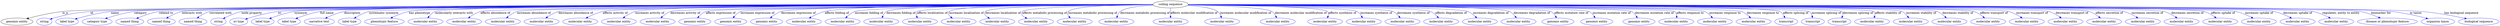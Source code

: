 digraph {
	graph [bb="0,0,9959.3,123"];
	node [label="\N"];
	"coding sequence"	 [height=0.5,
		label="coding sequence",
		pos="4694.7,105",
		width=1.9318];
	"genomic entity"	 [height=0.5,
		pos="63.694,18",
		width=1.7693];
	"coding sequence" -> "genomic entity"	 [label=is_a,
		lp="260.69,61.5",
		pos="e,103.34,32.1 4624.8,104.95 4075.8,104.5 475.61,100.34 249.69,69 202.35,62.432 149.98,47.332 112.9,35.257"];
	id	 [color=blue,
		height=0.5,
		label=string,
		pos="175.69,18",
		width=0.84854];
	"coding sequence" -> id	 [color=blue,
		label=id,
		lp="373.19,61.5",
		pos="e,199.48,29.683 4624.9,104.83 4085,103.45 588.12,93.58 367.69,69 298.99,61.339 281.35,57.636 215.69,36 213.44,35.256 211.13,34.426 \
208.83,33.541",
		style=solid];
	name	 [color=blue,
		height=0.5,
		label="label type",
		pos="269.69,18",
		width=1.2638];
	"coding sequence" -> name	 [color=blue,
		label=name,
		lp="470.19,61.5",
		pos="e,303.2,30.312 4625,104.88 4091.7,103.94 670.06,96.838 454.69,69 404.95,62.57 349.74,46.066 312.69,33.559",
		style=solid];
	category	 [color=blue,
		height=0.5,
		label="category type",
		pos="391.69,18",
		width=1.6249];
	"coding sequence" -> category	 [color=blue,
		label=category,
		lp="576.19,61.5",
		pos="e,426.77,32.459 4625.1,104.68 4091,102.21 657.48,85.666 552.69,69 512.28,62.572 468.08,47.995 436.24,36.065",
		style=solid];
	"related to"	 [color=blue,
		height=0.5,
		label="named thing",
		pos="523.69,18",
		width=1.5346];
	"coding sequence" -> "related to"	 [color=blue,
		label="related to",
		lp="681.69,61.5",
		pos="e,553.71,33.187 4624.8,104.72 4097,102.6 757.18,88.392 655.69,69 623.38,62.826 588.76,49.159 563.09,37.526",
		style=solid];
	"interacts with"	 [color=blue,
		height=0.5,
		label="named thing",
		pos="651.69,18",
		width=1.5346];
	"coding sequence" -> "interacts with"	 [color=blue,
		label="interacts with",
		lp="787.69,61.5",
		pos="e,675.64,34.403 4624.8,104.81 4104,103.34 848.53,93.193 750.69,69 727.15,63.177 702.9,50.811 684.3,39.715",
		style=solid];
	"correlated with"	 [color=blue,
		height=0.5,
		label="named thing",
		pos="779.69,18",
		width=1.5346];
	"coding sequence" -> "correlated with"	 [color=blue,
		label="correlated with",
		lp="902.69,61.5",
		pos="e,799.74,34.874 4625.1,104.87 4113.7,103.83 955.65,96.313 861.69,69 842.32,63.367 823.03,51.755 808.04,41.033",
		style=solid];
	"node property"	 [color=blue,
		height=0.5,
		label=string,
		pos="883.69,18",
		width=0.84854];
	"coding sequence" -> "node property"	 [color=blue,
		label="node property",
		lp="1027.7,61.5",
		pos="e,904.59,31.478 4625,104.74 4123.6,102.84 1081.7,90.443 989.69,69 962.44,62.646 934,48.484 913.44,36.693",
		style=solid];
	iri	 [color=blue,
		height=0.5,
		label="iri type",
		pos="968.69,18",
		width=1.011];
	"coding sequence" -> iri	 [color=blue,
		label=iri,
		lp="1140.2,61.5",
		pos="e,996.68,29.667 4625.1,104.81 4142.7,103.43 1312.9,94.304 1133.7,69 1088.8,62.654 1039.3,45.987 1006.3,33.42",
		style=solid];
	synonym	 [color=blue,
		height=0.5,
		label="label type",
		pos="1068.7,18",
		width=1.2638];
	"coding sequence" -> synonym	 [color=blue,
		label=synonym,
		lp="1229.2,61.5",
		pos="e,1097.1,32.082 4624.9,104.97 4147.4,104.7 1377.8,101.73 1203.7,69 1169.6,62.592 1132.9,48.191 1106.4,36.321",
		style=solid];
	"full name"	 [color=blue,
		height=0.5,
		label="label type",
		pos="1177.7,18",
		width=1.2638];
	"coding sequence" -> "full name"	 [color=blue,
		label="full name",
		lp="1337.2,61.5",
		pos="e,1205.9,32.199 4625.1,104.96 4157,104.6 1479.2,101.13 1310.7,69 1277.2,62.606 1241.1,48.278 1215,36.432",
		style=solid];
	description	 [color=blue,
		height=0.5,
		label="narrative text",
		pos="1298.7,18",
		width=1.6068];
	"coding sequence" -> description	 [color=blue,
		label=description,
		lp="1443.2,61.5",
		pos="e,1326.2,34.152 4625,104.63 4157.4,102.08 1493.9,86.808 1412.7,69 1385.5,63.028 1356.8,50.182 1335,38.878",
		style=solid];
	"systematic synonym"	 [color=blue,
		height=0.5,
		label="label type",
		pos="1419.7,18",
		width=1.2638];
	"coding sequence" -> "systematic synonym"	 [color=blue,
		label="systematic synonym",
		lp="1571.7,61.5",
		pos="e,1442.1,33.885 4624.9,104.67 4165.9,102.41 1593.6,88.883 1515.7,69 1492.6,63.119 1469,50.668 1451,39.541",
		style=solid];
	"has phenotype"	 [color=blue,
		height=0.5,
		label="phenotypic feature",
		pos="1559.7,18",
		width=2.1304];
	"coding sequence" -> "has phenotype"	 [color=blue,
		label="has phenotype",
		lp="1718.2,61.5",
		pos="e,1589.4,34.646 4625.1,104.94 4187.4,104.46 1827.4,100.45 1678.7,69 1650.7,63.073 1621.1,50.408 1598.4,39.183",
		style=solid];
	"molecularly interacts with"	 [color=blue,
		height=0.5,
		label="molecular entity",
		pos="1723.7,18",
		width=1.9137];
	"coding sequence" -> "molecularly interacts with"	 [color=blue,
		label="molecularly interacts with",
		lp="1858.2,61.5",
		pos="e,1739.1,35.55 4625,104.77 4189.2,103.23 1855.6,93.866 1786.7,69 1771.7,63.578 1757.6,52.945 1746.6,42.784",
		style=solid];
	"affects abundance of"	 [color=blue,
		height=0.5,
		label="molecular entity",
		pos="1879.7,18",
		width=1.9137];
	"coding sequence" -> "affects abundance of"	 [color=blue,
		label="affects abundance of",
		lp="2026.2,61.5",
		pos="e,1902.3,35.115 4625.1,104.56 4206,101.83 2035.7,86.869 1969.7,69 1948.8,63.338 1927.6,51.684 1911,40.944",
		style=solid];
	"increases abundance of"	 [color=blue,
		height=0.5,
		label="molecular entity",
		pos="2035.7,18",
		width=1.9137];
	"coding sequence" -> "increases abundance of"	 [color=blue,
		label="increases abundance of",
		lp="2181.2,61.5",
		pos="e,2056.4,35.349 4624.9,104.54 4219.2,101.8 2179.6,87.135 2117.7,69 2098.6,63.401 2079.6,52.029 2064.7,41.442",
		style=solid];
	"decreases abundance of"	 [color=blue,
		height=0.5,
		label="molecular entity",
		pos="2191.7,18",
		width=1.9137];
	"coding sequence" -> "decreases abundance of"	 [color=blue,
		label="decreases abundance of",
		lp="2347.2,61.5",
		pos="e,2214.6,35.104 4625,104.92 4241.2,104.39 2398.6,100.19 2282.7,69 2261.6,63.322 2240.2,51.667 2223.4,40.931",
		style=solid];
	"affects activity of"	 [color=blue,
		height=0.5,
		label="molecular entity",
		pos="2347.7,18",
		width=1.9137];
	"coding sequence" -> "affects activity of"	 [color=blue,
		label="affects activity of",
		lp="2507.7,61.5",
		pos="e,2375.6,34.608 4625.1,104.68 4258.9,102.89 2567.7,93.34 2459.7,69 2433.4,63.066 2405.8,50.572 2384.5,39.436",
		style=solid];
	"increases activity of"	 [color=blue,
		height=0.5,
		label="molecular entity",
		pos="2503.7,18",
		width=1.9137];
	"coding sequence" -> "increases activity of"	 [color=blue,
		label="increases activity of",
		lp="2648.2,61.5",
		pos="e,2526.3,35.087 4624.9,104.77 4271.7,103.49 2693.7,96.275 2593.7,69 2572.8,63.297 2551.6,51.64 2535,40.91",
		style=solid];
	"decreases activity of"	 [color=blue,
		height=0.5,
		label="molecular entity",
		pos="2659.7,18",
		width=1.9137];
	"coding sequence" -> "decreases activity of"	 [color=blue,
		label="decreases activity of",
		lp="2791.7,61.5",
		pos="e,2678.7,35.306 4624.9,104.82 4286.4,103.82 2827.4,97.854 2735.7,69 2717.9,63.394 2700.4,52.177 2686.7,41.687",
		style=solid];
	"affects expression of"	 [color=blue,
		height=0.5,
		label="genomic entity",
		pos="2810.7,18",
		width=1.7693];
	"coding sequence" -> "affects expression of"	 [color=blue,
		label="affects expression of",
		lp="2934.2,61.5",
		pos="e,2827.3,35.524 4624.9,104.83 4301.6,103.88 2961.5,98.193 2877.7,69 2861.9,63.491 2846.8,52.699 2835,42.456",
		style=solid];
	"increases expression of"	 [color=blue,
		height=0.5,
		label="genomic entity",
		pos="2955.7,18",
		width=1.7693];
	"coding sequence" -> "increases expression of"	 [color=blue,
		label="increases expression of",
		lp="3083.2,61.5",
		pos="e,2971.4,35.502 4625,104.75 4317.8,103.47 3096.2,96.67 3019.7,69 3004.4,63.462 2990,52.667 2978.7,42.43",
		style=solid];
	"decreases expression of"	 [color=blue,
		height=0.5,
		label="genomic entity",
		pos="3100.7,18",
		width=1.7693];
	"coding sequence" -> "decreases expression of"	 [color=blue,
		label="decreases expression of",
		lp="3245.2,61.5",
		pos="e,3120.8,35.279 4624.9,104.38 4336.6,101.71 3250.5,90.246 3180.7,69 3162,63.303 3143.4,51.924 3128.9,41.358",
		style=solid];
	"affects folding of"	 [color=blue,
		height=0.5,
		label="molecular entity",
		pos="3251.7,18",
		width=1.9137];
	"coding sequence" -> "affects folding of"	 [color=blue,
		label="affects folding of",
		lp="3397.7,61.5",
		pos="e,3276.9,35.021 4625.2,104 4358.6,100.04 3412.8,84.94 3350.7,69 3327.7,63.093 3303.9,51.105 3285.5,40.235",
		style=solid];
	"increases folding of"	 [color=blue,
		height=0.5,
		label="molecular entity",
		pos="3407.7,18",
		width=1.9137];
	"coding sequence" -> "increases folding of"	 [color=blue,
		label="increases folding of",
		lp="3527.7,61.5",
		pos="e,3424.3,35.717 4625.1,104.14 4374.3,100.87 3528.1,88.461 3473.7,69 3458.2,63.45 3443.4,52.763 3431.8,42.6",
		style=solid];
	"decreases folding of"	 [color=blue,
		height=0.5,
		label="molecular entity",
		pos="3563.7,18",
		width=1.9137];
	"coding sequence" -> "decreases folding of"	 [color=blue,
		label="decreases folding of",
		lp="3657.7,61.5",
		pos="e,3572.2,36.03 4625.2,104.34 4391.7,101.92 3648.2,92.403 3602.7,69 3592.3,63.664 3583.9,54.177 3577.6,44.821",
		style=solid];
	"affects localization of"	 [color=blue,
		height=0.5,
		label="molecular entity",
		pos="3719.7,18",
		width=1.9137];
	"coding sequence" -> "affects localization of"	 [color=blue,
		label="affects localization of",
		lp="3782.7,61.5",
		pos="e,3715.7,36.094 4625,103.65 4405.2,99.231 3739.9,84.595 3723.7,69 3717.6,63.142 3715.5,54.581 3715.2,46.14",
		style=solid];
	"increases localization of"	 [color=blue,
		height=0.5,
		label="molecular entity",
		pos="3875.7,18",
		width=1.9137];
	"coding sequence" -> "increases localization of"	 [color=blue,
		label="increases localization of",
		lp="3915.7,61.5",
		pos="e,3856.9,35.638 4624.9,104.62 4427.2,103.22 3876.3,96.812 3849.7,69 3842.8,61.822 3845.3,52.467 3850.8,43.732",
		style=solid];
	"decreases localization of"	 [color=blue,
		height=0.5,
		label="molecular entity",
		pos="4031.7,18",
		width=1.9137];
	"coding sequence" -> "decreases localization of"	 [color=blue,
		label="decreases localization of",
		lp="4056.7,61.5",
		pos="e,4004.3,34.58 4625.1,104 4451.5,101.18 4011.4,91.794 3989.7,69 3981.4,60.254 3987,50.085 3996.5,41.139",
		style=solid];
	"affects metabolic processing of"	 [color=blue,
		height=0.5,
		label="molecular entity",
		pos="4187.7,18",
		width=1.9137];
	"coding sequence" -> "affects metabolic processing of"	 [color=blue,
		label="affects metabolic processing of",
		lp="4217.2,61.5",
		pos="e,4152.2,33.618 4625.3,103.07 4478.5,98.636 4148.3,86.746 4131.7,69 4121.9,58.596 4130.5,47.851 4143.6,38.923",
		style=solid];
	"increases metabolic processing of"	 [color=blue,
		height=0.5,
		label="molecular entity",
		pos="4343.7,18",
		width=1.9137];
	"coding sequence" -> "increases metabolic processing of"	 [color=blue,
		label="increases metabolic processing of",
		lp="4401.7,61.5",
		pos="e,4320.8,34.996 4625.4,103.48 4520.3,100.44 4330.5,91.83 4309.7,69 4302.4,60.968 4306.3,51.231 4313.7,42.427",
		style=solid];
	"decreases metabolic processing of"	 [color=blue,
		height=0.5,
		label="molecular entity",
		pos="4499.7,18",
		width=1.9137];
	"coding sequence" -> "decreases metabolic processing of"	 [color=blue,
		label="decreases metabolic processing of",
		lp="4597.2,61.5",
		pos="e,4496.1,36.164 4626.8,100.79 4578.7,96.276 4520,87.145 4503.7,69 4498.2,62.865 4496.1,54.475 4495.8,46.272",
		style=solid];
	"affects molecular modification of"	 [color=blue,
		height=0.5,
		label="molecular entity",
		pos="4694.7,18",
		width=1.9137];
	"coding sequence" -> "affects molecular modification of"	 [color=blue,
		label="affects molecular modification of",
		lp="4786.7,61.5",
		pos="e,4694.7,36.003 4694.7,86.974 4694.7,75.192 4694.7,59.561 4694.7,46.158",
		style=solid];
	"increases molecular modification of"	 [color=blue,
		height=0.5,
		label="molecular entity",
		pos="4901.7,18",
		width=1.9137];
	"coding sequence" -> "increases molecular modification of"	 [color=blue,
		label="increases molecular modification of",
		lp="4990.2,61.5",
		pos="e,4898.3,36.187 4760.4,98.726 4805.9,93.185 4861.5,83.672 4879.7,69 4886.9,63.176 4891.8,54.515 4895.1,45.977",
		style=solid];
	"decreases molecular modification of"	 [color=blue,
		height=0.5,
		label="molecular entity",
		pos="5121.7,18",
		width=1.9137];
	"coding sequence" -> "decreases molecular modification of"	 [color=blue,
		label="decreases molecular modification of",
		lp="5207.2,61.5",
		pos="e,5116.2,36.17 4762.4,100.51 4872.4,92.982 5079,77.79 5092.7,69 5101.3,63.435 5107.7,54.33 5112.2,45.341",
		style=solid];
	"affects synthesis of"	 [color=blue,
		height=0.5,
		label="molecular entity",
		pos="5285.7,18",
		width=1.9137];
	"coding sequence" -> "affects synthesis of"	 [color=blue,
		label="affects synthesis of",
		lp="5368.2,61.5",
		pos="e,5303.9,35.641 4764,103.47 4921.2,99.661 5292.2,88.628 5310.7,69 5317.4,61.899 5315.2,52.663 5309.9,44.005",
		style=solid];
	"increases synthesis of"	 [color=blue,
		height=0.5,
		label="molecular entity",
		pos="5441.7,18",
		width=1.9137];
	"coding sequence" -> "increases synthesis of"	 [color=blue,
		label="increases synthesis of",
		lp="5494.7,61.5",
		pos="e,5440.7,36.054 4764.1,103.68 4941.3,100.04 5398.7,88.764 5424.7,69 5432,63.485 5436.2,54.746 5438.6,46.049",
		style=solid];
	"decreases synthesis of"	 [color=blue,
		height=0.5,
		label="molecular entity",
		pos="5597.7,18",
		width=1.9137];
	"coding sequence" -> "decreases synthesis of"	 [color=blue,
		label="decreases synthesis of",
		lp="5636.2,61.5",
		pos="e,5588.8,36.003 4764.2,103.68 4963.1,99.708 5522.6,86.978 5557.7,69 5568.3,63.576 5576.9,53.943 5583.5,44.497",
		style=solid];
	"affects degradation of"	 [color=blue,
		height=0.5,
		label="molecular entity",
		pos="5753.7,18",
		width=1.9137];
	"coding sequence" -> "affects degradation of"	 [color=blue,
		label="affects degradation of",
		lp="5782.2,61.5",
		pos="e,5740.8,35.88 4764.3,103.87 4985.2,100.11 5657.7,87.226 5700.7,69 5713.6,63.533 5725.2,53.39 5734.2,43.58",
		style=solid];
	"increases degradation of"	 [color=blue,
		height=0.5,
		label="molecular entity",
		pos="5909.7,18",
		width=1.9137];
	"coding sequence" -> "increases degradation of"	 [color=blue,
		label="increases degradation of",
		lp="5938.2,61.5",
		pos="e,5893.7,35.7 4764.4,104.03 5005.9,100.52 5794.9,87.667 5845.7,69 5860.7,63.481 5874.9,52.943 5886.1,42.872",
		style=solid];
	"decreases degradation of"	 [color=blue,
		height=0.5,
		label="molecular entity",
		pos="6065.7,18",
		width=1.9137];
	"coding sequence" -> "decreases degradation of"	 [color=blue,
		label="decreases degradation of",
		lp="6100.2,61.5",
		pos="e,6051.8,35.692 4764.6,104.42 5028.2,102.04 5950.6,92.12 6008.7,69 6022.5,63.524 6035.1,53.135 6044.9,43.155",
		style=solid];
	"affects mutation rate of"	 [color=blue,
		height=0.5,
		label="genomic entity",
		pos="6216.7,18",
		width=1.7693];
	"coding sequence" -> "affects mutation rate of"	 [color=blue,
		label="affects mutation rate of",
		lp="6255.7,61.5",
		pos="e,6206.4,35.877 4764.4,104.85 5048.6,104.04 6107.3,98.998 6171.7,69 6183.2,63.638 6193,53.785 6200.5,44.159",
		style=solid];
	"increases mutation rate of"	 [color=blue,
		height=0.5,
		label="genomic entity",
		pos="6361.7,18",
		width=1.7693];
	"coding sequence" -> "increases mutation rate of"	 [color=blue,
		label="increases mutation rate of",
		lp="6412.7,61.5",
		pos="e,6353.5,36.065 4764.3,104.29 5071.1,101.06 6288.5,87.131 6323.7,69 6334,63.706 6342.2,54.226 6348.3,44.864",
		style=solid];
	"decreases mutation rate of"	 [color=blue,
		height=0.5,
		label="genomic entity",
		pos="6506.7,18",
		width=1.7693];
	"coding sequence" -> "decreases mutation rate of"	 [color=blue,
		label="decreases mutation rate of",
		lp="6571.7,61.5",
		pos="e,6505,36.211 4764.3,104.67 5090.2,102.97 6451.9,94.372 6487.7,69 6495.3,63.597 6499.9,54.767 6502.6,45.96",
		style=solid];
	"affects response to"	 [color=blue,
		height=0.5,
		label="molecular entity",
		pos="6657.7,18",
		width=1.9137];
	"coding sequence" -> "affects response to"	 [color=blue,
		label="affects response to",
		lp="6708.7,61.5",
		pos="e,6659.4,36.165 4764.5,104.91 5108.7,104.3 6610.9,99.863 6647.7,69 6654.3,63.436 6657.4,54.875 6658.6,46.347",
		style=solid];
	"increases response to"	 [color=blue,
		height=0.5,
		label="molecular entity",
		pos="6813.7,18",
		width=1.9137];
	"coding sequence" -> "increases response to"	 [color=blue,
		label="increases response to",
		lp="6842.2,61.5",
		pos="e,6801.8,35.952 4764.5,104.51 5120.2,101.92 6716.8,89.185 6763.7,69 6776.1,63.678 6786.9,53.694 6795.4,43.961",
		style=solid];
	"decreases response to"	 [color=blue,
		height=0.5,
		label="molecular entity",
		pos="6969.7,18",
		width=1.9137];
	"coding sequence" -> "decreases response to"	 [color=blue,
		label="decreases response to",
		lp="6989.7,61.5",
		pos="e,6953.4,35.54 4764.5,104.47 5134.6,101.56 6852,87.107 6903.7,69 6919.4,63.513 6934.2,52.724 6945.9,42.476",
		style=solid];
	"affects splicing of"	 [color=blue,
		height=0.5,
		label=transcript,
		pos="7100.7,18",
		width=1.2277];
	"coding sequence" -> "affects splicing of"	 [color=blue,
		label="affects splicing of",
		lp="7122.7,61.5",
		pos="e,7089.7,35.692 4764.5,104.68 5149.5,102.82 6999,92.684 7052.7,69 7064.9,63.632 7075.4,53.542 7083.5,43.744",
		style=solid];
	"increases splicing of"	 [color=blue,
		height=0.5,
		label=transcript,
		pos="7206.7,18",
		width=1.2277];
	"coding sequence" -> "increases splicing of"	 [color=blue,
		label="increases splicing of",
		lp="7247.7,61.5",
		pos="e,7200.9,35.993 4764.3,104.91 5161.1,104.31 7121.9,99.754 7175.7,69 7184.9,63.731 7191.7,54.514 7196.6,45.353",
		style=solid];
	"decreases splicing of"	 [color=blue,
		height=0.5,
		label=transcript,
		pos="7312.7,18",
		width=1.2277];
	"coding sequence" -> "decreases splicing of"	 [color=blue,
		label="decreases splicing of",
		lp="7372.7,61.5",
		pos="e,7316.3,36.211 4764.2,104.67 5176.6,102.64 7283.6,91.16 7307.7,69 7313.9,63.264 7316.2,54.734 7316.6,46.285",
		style=solid];
	"affects stability of"	 [color=blue,
		height=0.5,
		label="molecular entity",
		pos="7443.7,18",
		width=1.9137];
	"coding sequence" -> "affects stability of"	 [color=blue,
		label="affects stability of",
		lp="7493.2,61.5",
		pos="e,7445.4,36.181 4764.4,104.68 5188.8,102.66 7407.3,91.036 7433.7,69 7440.3,63.453 7443.4,54.897 7444.7,46.368",
		style=solid];
	"increases stability of"	 [color=blue,
		height=0.5,
		label="molecular entity",
		pos="7599.7,18",
		width=1.9137];
	"coding sequence" -> "increases stability of"	 [color=blue,
		label="increases stability of",
		lp="7624.7,61.5",
		pos="e,7587.1,35.744 4764.5,104.83 5195.6,103.67 7480.3,96.236 7546.7,69 7559.7,63.645 7571.4,53.415 7580.4,43.514",
		style=solid];
	"decreases stability of"	 [color=blue,
		height=0.5,
		label="molecular entity",
		pos="7755.7,18",
		width=1.9137];
	"coding sequence" -> "decreases stability of"	 [color=blue,
		label="decreases stability of",
		lp="7770.2,61.5",
		pos="e,7737.9,35.584 4764.6,104.74 5207.9,103.01 7613.1,92.536 7684.7,69 7701.4,63.52 7717.5,52.581 7730.1,42.235",
		style=solid];
	"affects transport of"	 [color=blue,
		height=0.5,
		label="molecular entity",
		pos="7911.7,18",
		width=1.9137];
	"coding sequence" -> "affects transport of"	 [color=blue,
		label="affects transport of",
		lp="7916.2,61.5",
		pos="e,7891.6,35.361 4764.3,104.73 5219.4,102.89 7755.7,91.643 7831.7,69 7850.4,63.418 7869,52.048 7883.5,41.457",
		style=solid];
	"increases transport of"	 [color=blue,
		height=0.5,
		label="molecular entity",
		pos="8067.7,18",
		width=1.9137];
	"coding sequence" -> "increases transport of"	 [color=blue,
		label="increases transport of",
		lp="8069.2,61.5",
		pos="e,8043.8,34.888 4764.3,104.69 5231.3,102.56 7891.2,89.515 7971.7,69 7994.1,63.282 8017.1,51.34 8034.9,40.449",
		style=solid];
	"decreases transport of"	 [color=blue,
		height=0.5,
		label="molecular entity",
		pos="8223.7,18",
		width=1.9137];
	"coding sequence" -> "decreases transport of"	 [color=blue,
		label="decreases transport of",
		lp="8229.2,61.5",
		pos="e,8200.5,35.139 4764.6,104.74 5245.5,102.91 8047.3,91.295 8131.7,69 8153.2,63.319 8175.1,51.503 8192.1,40.674",
		style=solid];
	"affects secretion of"	 [color=blue,
		height=0.5,
		label="molecular entity",
		pos="8379.7,18",
		width=1.9137];
	"coding sequence" -> "affects secretion of"	 [color=blue,
		label="affects secretion of",
		lp="8380.7,61.5",
		pos="e,8357.9,35.133 4764.3,104.8 5257.3,103.32 8204.4,93.437 8292.7,69 8313.1,63.363 8333.5,51.711 8349.5,40.965",
		style=solid];
	"increases secretion of"	 [color=blue,
		height=0.5,
		label="molecular entity",
		pos="8535.7,18",
		width=1.9137];
	"coding sequence" -> "increases secretion of"	 [color=blue,
		label="increases secretion of",
		lp="8535.7,61.5",
		pos="e,8510.9,34.902 4764.2,104.78 5268.2,103.1 8344.1,91.928 8436.7,69 8459.9,63.251 8483.8,51.143 8502.3,40.167",
		style=solid];
	"decreases secretion of"	 [color=blue,
		height=0.5,
		label="molecular entity",
		pos="8691.7,18",
		width=1.9137];
	"coding sequence" -> "decreases secretion of"	 [color=blue,
		label="decreases secretion of",
		lp="8696.7,61.5",
		pos="e,8668.2,35.149 4764.3,104.83 5281.2,103.5 8502.2,94.198 8598.7,69 8620.4,63.335 8642.5,51.519 8659.7,40.687",
		style=solid];
	"affects uptake of"	 [color=blue,
		height=0.5,
		label="molecular entity",
		pos="8847.7,18",
		width=1.9137];
	"coding sequence" -> "affects uptake of"	 [color=blue,
		label="affects uptake of",
		lp="8842.2,61.5",
		pos="e,8825.9,35.141 4764.3,104.88 5293.1,103.92 8660.4,96.712 8760.7,69 8781.1,63.375 8801.6,51.723 8817.5,40.975",
		style=solid];
	"increases uptake of"	 [color=blue,
		height=0.5,
		label="molecular entity",
		pos="9003.7,18",
		width=1.9137];
	"coding sequence" -> "increases uptake of"	 [color=blue,
		label="increases uptake of",
		lp="8989.2,61.5",
		pos="e,8975.8,34.672 4764.3,104.8 5302.9,103.24 8786.7,92.257 8891.7,69 8918,63.165 8945.7,50.673 8966.9,39.513",
		style=solid];
	"decreases uptake of"	 [color=blue,
		height=0.5,
		label="molecular entity",
		pos="9159.7,18",
		width=1.9137];
	"coding sequence" -> "decreases uptake of"	 [color=blue,
		label="decreases uptake of",
		lp="9145.2,61.5",
		pos="e,9131.3,34.676 4764.2,104.82 5313.8,103.35 8936.6,92.77 9045.7,69 9072.6,63.145 9100.8,50.567 9122.5,39.368",
		style=solid];
	"regulates, entity to entity"	 [color=blue,
		height=0.5,
		label="molecular entity",
		pos="9315.7,18",
		width=1.9137];
	"coding sequence" -> "regulates, entity to entity"	 [color=blue,
		label="regulates, entity to entity",
		lp="9316.7,61.5",
		pos="e,9287.6,34.678 4764.5,104.84 5326.2,103.53 9089.5,93.831 9202.7,69 9229.2,63.174 9257.1,50.682 9278.5,39.52",
		style=solid];
	"biomarker for"	 [color=blue,
		height=0.5,
		label="disease or phenotypic feature",
		pos="9516.7,18",
		width=3.1775];
	"coding sequence" -> "biomarker for"	 [color=blue,
		label="biomarker for",
		lp="9477.7,61.5",
		pos="e,9483.2,35.322 4764.6,104.82 5339.7,103.32 9270.1,92.227 9388.7,69 9418.2,63.216 9449.6,50.801 9474,39.669",
		style=solid];
	"in taxon"	 [color=blue,
		height=0.5,
		label="organism taxon",
		pos="9714.7,18",
		width=1.8234];
	"coding sequence" -> "in taxon"	 [color=blue,
		label="in taxon",
		lp="9618.2,61.5",
		pos="e,9673.1,32.106 4764.6,104.97 5339.5,104.7 9273.4,101.61 9519.7,69 9569.2,62.444 9624.1,47.342 9663,35.264",
		style=solid];
	"has biological sequence"	 [color=blue,
		height=0.5,
		label="biological sequence",
		pos="9878.7,18",
		width=2.2387];
	"coding sequence" -> "has biological sequence"	 [color=blue,
		label="has biological sequence",
		lp="9800.7,61.5",
		pos="e,9828.5,32.099 4764.5,104.91 5347.6,104.07 9391.1,97.245 9644.7,69 9704.7,62.318 9771.9,46.813 9818.8,34.642",
		style=solid];
}
